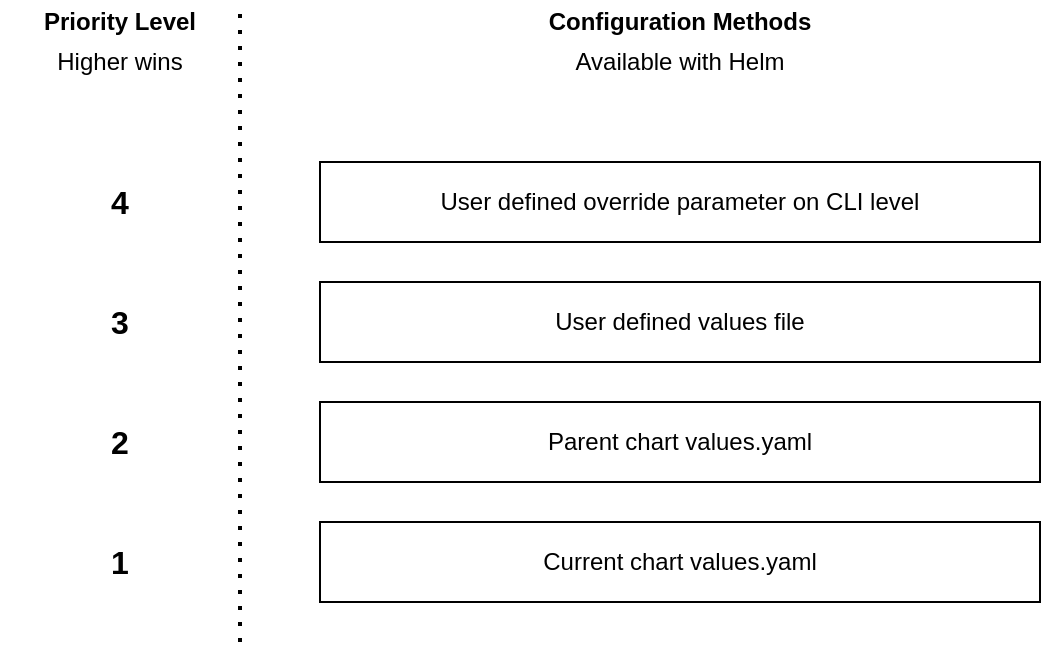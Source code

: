 <mxfile version="14.5.1" type="device" pages="3"><diagram id="1ffQzwrtDfosIx5xSuOS" name="Helm Config Hierarchy"><mxGraphModel dx="1422" dy="816" grid="1" gridSize="10" guides="1" tooltips="1" connect="1" arrows="1" fold="1" page="1" pageScale="1" pageWidth="850" pageHeight="1100" math="0" shadow="0"><root><mxCell id="0"/><mxCell id="1" parent="0"/><mxCell id="idVPdhmtvqc5hnMyCLCc-1" value="Current chart values.yaml" style="rounded=0;whiteSpace=wrap;html=1;" parent="1" vertex="1"><mxGeometry x="240" y="380" width="360" height="40" as="geometry"/></mxCell><mxCell id="idVPdhmtvqc5hnMyCLCc-2" value="" style="endArrow=none;dashed=1;html=1;dashPattern=1 3;strokeWidth=2;" parent="1" edge="1"><mxGeometry width="50" height="50" relative="1" as="geometry"><mxPoint x="200" y="440" as="sourcePoint"/><mxPoint x="200" y="120" as="targetPoint"/></mxGeometry></mxCell><mxCell id="idVPdhmtvqc5hnMyCLCc-3" value="Parent chart values.yaml" style="rounded=0;whiteSpace=wrap;html=1;" parent="1" vertex="1"><mxGeometry x="240" y="320" width="360" height="40" as="geometry"/></mxCell><mxCell id="idVPdhmtvqc5hnMyCLCc-4" value="User defined values file" style="rounded=0;whiteSpace=wrap;html=1;" parent="1" vertex="1"><mxGeometry x="240" y="260" width="360" height="40" as="geometry"/></mxCell><mxCell id="idVPdhmtvqc5hnMyCLCc-5" value="User defined override parameter on CLI level" style="rounded=0;whiteSpace=wrap;html=1;" parent="1" vertex="1"><mxGeometry x="240" y="200" width="360" height="40" as="geometry"/></mxCell><mxCell id="idVPdhmtvqc5hnMyCLCc-6" value="&lt;b&gt;Priority Level&lt;/b&gt;" style="text;html=1;strokeColor=none;fillColor=none;align=center;verticalAlign=middle;whiteSpace=wrap;rounded=0;" parent="1" vertex="1"><mxGeometry x="80" y="120" width="120" height="20" as="geometry"/></mxCell><mxCell id="idVPdhmtvqc5hnMyCLCc-7" value="Higher wins" style="text;html=1;strokeColor=none;fillColor=none;align=center;verticalAlign=middle;whiteSpace=wrap;rounded=0;" parent="1" vertex="1"><mxGeometry x="80" y="140" width="120" height="20" as="geometry"/></mxCell><mxCell id="idVPdhmtvqc5hnMyCLCc-8" value="1" style="text;html=1;strokeColor=none;fillColor=none;align=center;verticalAlign=middle;whiteSpace=wrap;rounded=0;fontSize=16;fontStyle=1" parent="1" vertex="1"><mxGeometry x="120" y="380" width="40" height="40" as="geometry"/></mxCell><mxCell id="idVPdhmtvqc5hnMyCLCc-9" value="2" style="text;html=1;strokeColor=none;fillColor=none;align=center;verticalAlign=middle;whiteSpace=wrap;rounded=0;fontSize=16;fontStyle=1" parent="1" vertex="1"><mxGeometry x="120" y="320" width="40" height="40" as="geometry"/></mxCell><mxCell id="idVPdhmtvqc5hnMyCLCc-10" value="3" style="text;html=1;strokeColor=none;fillColor=none;align=center;verticalAlign=middle;whiteSpace=wrap;rounded=0;fontSize=16;fontStyle=1" parent="1" vertex="1"><mxGeometry x="120" y="260" width="40" height="40" as="geometry"/></mxCell><mxCell id="idVPdhmtvqc5hnMyCLCc-11" value="4" style="text;html=1;strokeColor=none;fillColor=none;align=center;verticalAlign=middle;whiteSpace=wrap;rounded=0;fontSize=16;fontStyle=1" parent="1" vertex="1"><mxGeometry x="120" y="200" width="40" height="40" as="geometry"/></mxCell><mxCell id="idVPdhmtvqc5hnMyCLCc-16" value="&lt;b&gt;Configuration Methods&lt;/b&gt;" style="text;html=1;strokeColor=none;fillColor=none;align=center;verticalAlign=middle;whiteSpace=wrap;rounded=0;" parent="1" vertex="1"><mxGeometry x="340" y="120" width="160" height="20" as="geometry"/></mxCell><mxCell id="idVPdhmtvqc5hnMyCLCc-18" value="Available with Helm" style="text;html=1;strokeColor=none;fillColor=none;align=center;verticalAlign=middle;whiteSpace=wrap;rounded=0;" parent="1" vertex="1"><mxGeometry x="360" y="140" width="120" height="20" as="geometry"/></mxCell></root></mxGraphModel></diagram><diagram id="TL-7DIWvP5kmTEv3TNfI" name="Helm config lifecycle"><mxGraphModel dx="1422" dy="936" grid="1" gridSize="10" guides="1" tooltips="1" connect="1" arrows="1" fold="1" page="1" pageScale="1" pageWidth="850" pageHeight="1100" math="0" shadow="0"><root><mxCell id="QK39UFeiL7dGY8j1YNyO-0"/><mxCell id="QK39UFeiL7dGY8j1YNyO-1" parent="QK39UFeiL7dGY8j1YNyO-0"/><mxCell id="njMKNn-pG613qKtFA-wB-41" style="edgeStyle=orthogonalEdgeStyle;rounded=0;orthogonalLoop=1;jettySize=auto;html=1;exitX=0.5;exitY=1;exitDx=0;exitDy=0;entryX=0.5;entryY=0;entryDx=0;entryDy=0;fontSize=16;" edge="1" parent="QK39UFeiL7dGY8j1YNyO-1" source="QK39UFeiL7dGY8j1YNyO-2" target="njMKNn-pG613qKtFA-wB-29"><mxGeometry relative="1" as="geometry"/></mxCell><mxCell id="QK39UFeiL7dGY8j1YNyO-2" value="" style="rounded=0;whiteSpace=wrap;html=1;fontSize=16;fillColor=#dae8fc;strokeColor=#6c8ebf;" vertex="1" parent="QK39UFeiL7dGY8j1YNyO-1"><mxGeometry x="80" y="200" width="240" height="80" as="geometry"/></mxCell><mxCell id="njMKNn-pG613qKtFA-wB-3" value="" style="endArrow=none;dashed=1;html=1;dashPattern=1 3;strokeWidth=2;" edge="1" parent="QK39UFeiL7dGY8j1YNyO-1"><mxGeometry width="50" height="50" relative="1" as="geometry"><mxPoint x="360" y="680" as="sourcePoint"/><mxPoint x="360" y="120" as="targetPoint"/></mxGeometry></mxCell><mxCell id="njMKNn-pG613qKtFA-wB-4" value="&lt;b&gt;Customer values.yaml&lt;/b&gt;" style="text;html=1;strokeColor=none;fillColor=none;align=center;verticalAlign=middle;whiteSpace=wrap;rounded=0;" vertex="1" parent="QK39UFeiL7dGY8j1YNyO-1"><mxGeometry x="542.5" y="120" width="120" height="30" as="geometry"/></mxCell><mxCell id="njMKNn-pG613qKtFA-wB-5" value="&lt;b&gt;DX Helm chart&lt;/b&gt;" style="text;html=1;strokeColor=none;fillColor=none;align=center;verticalAlign=middle;whiteSpace=wrap;rounded=0;" vertex="1" parent="QK39UFeiL7dGY8j1YNyO-1"><mxGeometry x="140" y="120" width="120" height="20" as="geometry"/></mxCell><mxCell id="njMKNn-pG613qKtFA-wB-9" value="95_CFXX1 values.yaml" style="rounded=0;whiteSpace=wrap;html=1;fontSize=16;fillColor=#fff2cc;strokeColor=#d6b656;" vertex="1" parent="QK39UFeiL7dGY8j1YNyO-1"><mxGeometry x="95" y="220" width="210" height="40" as="geometry"/></mxCell><mxCell id="njMKNn-pG613qKtFA-wB-44" style="edgeStyle=orthogonalEdgeStyle;rounded=0;orthogonalLoop=1;jettySize=auto;html=1;exitX=0.5;exitY=1;exitDx=0;exitDy=0;entryX=0.5;entryY=0;entryDx=0;entryDy=0;fontSize=16;" edge="1" parent="QK39UFeiL7dGY8j1YNyO-1" source="njMKNn-pG613qKtFA-wB-15" target="njMKNn-pG613qKtFA-wB-16"><mxGeometry relative="1" as="geometry"/></mxCell><mxCell id="njMKNn-pG613qKtFA-wB-15" value="V1" style="rounded=0;whiteSpace=wrap;html=1;fontSize=16;fillColor=#d5e8d4;strokeColor=#82b366;" vertex="1" parent="QK39UFeiL7dGY8j1YNyO-1"><mxGeometry x="410" y="210" width="80" height="60" as="geometry"/></mxCell><mxCell id="njMKNn-pG613qKtFA-wB-45" style="edgeStyle=orthogonalEdgeStyle;rounded=0;orthogonalLoop=1;jettySize=auto;html=1;exitX=0.5;exitY=1;exitDx=0;exitDy=0;entryX=0.5;entryY=0;entryDx=0;entryDy=0;fontSize=16;" edge="1" parent="QK39UFeiL7dGY8j1YNyO-1" source="njMKNn-pG613qKtFA-wB-16" target="njMKNn-pG613qKtFA-wB-22"><mxGeometry relative="1" as="geometry"/></mxCell><mxCell id="njMKNn-pG613qKtFA-wB-16" value="V1" style="rounded=0;whiteSpace=wrap;html=1;fontSize=16;fillColor=#d5e8d4;strokeColor=#82b366;" vertex="1" parent="QK39UFeiL7dGY8j1YNyO-1"><mxGeometry x="410" y="330" width="80" height="60" as="geometry"/></mxCell><mxCell id="njMKNn-pG613qKtFA-wB-46" style="edgeStyle=orthogonalEdgeStyle;rounded=0;orthogonalLoop=1;jettySize=auto;html=1;exitX=0.5;exitY=1;exitDx=0;exitDy=0;entryX=0.5;entryY=0;entryDx=0;entryDy=0;fontSize=16;" edge="1" parent="QK39UFeiL7dGY8j1YNyO-1" source="njMKNn-pG613qKtFA-wB-22" target="njMKNn-pG613qKtFA-wB-28"><mxGeometry relative="1" as="geometry"/></mxCell><mxCell id="njMKNn-pG613qKtFA-wB-22" value="V2" style="rounded=0;whiteSpace=wrap;html=1;fontSize=16;fillColor=#d5e8d4;strokeColor=#82b366;" vertex="1" parent="QK39UFeiL7dGY8j1YNyO-1"><mxGeometry x="410" y="450" width="80" height="60" as="geometry"/></mxCell><mxCell id="njMKNn-pG613qKtFA-wB-28" value="V2..N" style="rounded=0;whiteSpace=wrap;html=1;fontSize=16;fillColor=#d5e8d4;strokeColor=#82b366;" vertex="1" parent="QK39UFeiL7dGY8j1YNyO-1"><mxGeometry x="410" y="570" width="80" height="60" as="geometry"/></mxCell><mxCell id="njMKNn-pG613qKtFA-wB-42" style="edgeStyle=orthogonalEdgeStyle;rounded=0;orthogonalLoop=1;jettySize=auto;html=1;exitX=0.5;exitY=1;exitDx=0;exitDy=0;entryX=0.5;entryY=0;entryDx=0;entryDy=0;fontSize=16;" edge="1" parent="QK39UFeiL7dGY8j1YNyO-1" source="njMKNn-pG613qKtFA-wB-29" target="njMKNn-pG613qKtFA-wB-33"><mxGeometry relative="1" as="geometry"/></mxCell><mxCell id="njMKNn-pG613qKtFA-wB-29" value="" style="rounded=0;whiteSpace=wrap;html=1;fontSize=16;fillColor=#dae8fc;strokeColor=#6c8ebf;" vertex="1" parent="QK39UFeiL7dGY8j1YNyO-1"><mxGeometry x="80" y="320" width="240" height="80" as="geometry"/></mxCell><mxCell id="njMKNn-pG613qKtFA-wB-30" value="95_CFXX2 values.yaml" style="rounded=0;whiteSpace=wrap;html=1;fontSize=16;fillColor=#fff2cc;strokeColor=#d6b656;" vertex="1" parent="QK39UFeiL7dGY8j1YNyO-1"><mxGeometry x="95" y="340" width="210" height="40" as="geometry"/></mxCell><mxCell id="njMKNn-pG613qKtFA-wB-43" style="edgeStyle=orthogonalEdgeStyle;rounded=0;orthogonalLoop=1;jettySize=auto;html=1;exitX=0.5;exitY=1;exitDx=0;exitDy=0;entryX=0.5;entryY=0;entryDx=0;entryDy=0;fontSize=16;" edge="1" parent="QK39UFeiL7dGY8j1YNyO-1" source="njMKNn-pG613qKtFA-wB-33" target="njMKNn-pG613qKtFA-wB-37"><mxGeometry relative="1" as="geometry"/></mxCell><mxCell id="njMKNn-pG613qKtFA-wB-33" value="" style="rounded=0;whiteSpace=wrap;html=1;fontSize=16;fillColor=#dae8fc;strokeColor=#6c8ebf;" vertex="1" parent="QK39UFeiL7dGY8j1YNyO-1"><mxGeometry x="80" y="440" width="240" height="80" as="geometry"/></mxCell><mxCell id="njMKNn-pG613qKtFA-wB-34" value="95_CFXX3 values.yaml" style="rounded=0;whiteSpace=wrap;html=1;fontSize=16;fillColor=#fff2cc;strokeColor=#d6b656;" vertex="1" parent="QK39UFeiL7dGY8j1YNyO-1"><mxGeometry x="95" y="460" width="210" height="40" as="geometry"/></mxCell><mxCell id="njMKNn-pG613qKtFA-wB-37" value="" style="rounded=0;whiteSpace=wrap;html=1;fontSize=16;fillColor=#dae8fc;strokeColor=#6c8ebf;" vertex="1" parent="QK39UFeiL7dGY8j1YNyO-1"><mxGeometry x="80" y="560" width="240" height="80" as="geometry"/></mxCell><mxCell id="njMKNn-pG613qKtFA-wB-38" value="95_CFXXN values.yaml" style="rounded=0;whiteSpace=wrap;html=1;fontSize=16;fillColor=#fff2cc;strokeColor=#d6b656;" vertex="1" parent="QK39UFeiL7dGY8j1YNyO-1"><mxGeometry x="95" y="580" width="210" height="40" as="geometry"/></mxCell><mxCell id="njMKNn-pG613qKtFA-wB-47" value="&lt;font style=&quot;font-size: 14px&quot;&gt;&lt;b&gt;no changes&lt;/b&gt;&lt;/font&gt;" style="rounded=0;whiteSpace=wrap;html=1;fontSize=16;fillColor=#f5f5f5;strokeColor=#666666;fontColor=#333333;" vertex="1" parent="QK39UFeiL7dGY8j1YNyO-1"><mxGeometry x="400" y="280" width="100" height="30" as="geometry"/></mxCell><mxCell id="njMKNn-pG613qKtFA-wB-48" value="&lt;font style=&quot;font-size: 14px&quot;&gt;&lt;b&gt;changes&lt;/b&gt;&lt;/font&gt;" style="rounded=0;whiteSpace=wrap;html=1;fontSize=16;fillColor=#f5f5f5;strokeColor=#666666;fontColor=#333333;" vertex="1" parent="QK39UFeiL7dGY8j1YNyO-1"><mxGeometry x="400" y="400" width="100" height="30" as="geometry"/></mxCell><mxCell id="njMKNn-pG613qKtFA-wB-49" value="&lt;font style=&quot;font-size: 14px&quot;&gt;&lt;b&gt;(no) changes&lt;/b&gt;&lt;/font&gt;" style="rounded=0;whiteSpace=wrap;html=1;fontSize=16;fillColor=#f5f5f5;strokeColor=#666666;fontColor=#333333;" vertex="1" parent="QK39UFeiL7dGY8j1YNyO-1"><mxGeometry x="400" y="520" width="100" height="30" as="geometry"/></mxCell><mxCell id="njMKNn-pG613qKtFA-wB-53" style="edgeStyle=orthogonalEdgeStyle;rounded=0;orthogonalLoop=1;jettySize=auto;html=1;exitX=0;exitY=0.5;exitDx=0;exitDy=0;entryX=1;entryY=0.5;entryDx=0;entryDy=0;fontSize=16;" edge="1" parent="QK39UFeiL7dGY8j1YNyO-1" source="njMKNn-pG613qKtFA-wB-52" target="njMKNn-pG613qKtFA-wB-15"><mxGeometry relative="1" as="geometry"/></mxCell><mxCell id="njMKNn-pG613qKtFA-wB-52" value="Initial version, e.g. customized pod numbers" style="rounded=0;whiteSpace=wrap;html=1;fontSize=16;fillColor=#f5f5f5;strokeColor=#666666;fontColor=#333333;" vertex="1" parent="QK39UFeiL7dGY8j1YNyO-1"><mxGeometry x="560" y="210" width="240" height="60" as="geometry"/></mxCell><mxCell id="njMKNn-pG613qKtFA-wB-58" style="edgeStyle=orthogonalEdgeStyle;rounded=0;orthogonalLoop=1;jettySize=auto;html=1;exitX=0;exitY=0.5;exitDx=0;exitDy=0;entryX=1;entryY=0.5;entryDx=0;entryDy=0;fontSize=16;" edge="1" parent="QK39UFeiL7dGY8j1YNyO-1" source="njMKNn-pG613qKtFA-wB-59"><mxGeometry relative="1" as="geometry"><mxPoint x="490" y="360" as="targetPoint"/></mxGeometry></mxCell><mxCell id="njMKNn-pG613qKtFA-wB-59" value="Same as before, customer may not require changes" style="rounded=0;whiteSpace=wrap;html=1;fontSize=16;fillColor=#f5f5f5;strokeColor=#666666;fontColor=#333333;" vertex="1" parent="QK39UFeiL7dGY8j1YNyO-1"><mxGeometry x="560" y="330" width="240" height="60" as="geometry"/></mxCell><mxCell id="njMKNn-pG613qKtFA-wB-60" style="edgeStyle=orthogonalEdgeStyle;rounded=0;orthogonalLoop=1;jettySize=auto;html=1;exitX=0;exitY=0.5;exitDx=0;exitDy=0;entryX=1;entryY=0.5;entryDx=0;entryDy=0;fontSize=16;" edge="1" parent="QK39UFeiL7dGY8j1YNyO-1" source="njMKNn-pG613qKtFA-wB-61"><mxGeometry relative="1" as="geometry"><mxPoint x="490" y="480" as="targetPoint"/></mxGeometry></mxCell><mxCell id="njMKNn-pG613qKtFA-wB-61" value="Customer further customized dx deployment, e.g. thresholds" style="rounded=0;whiteSpace=wrap;html=1;fontSize=16;fillColor=#f5f5f5;strokeColor=#666666;fontColor=#333333;" vertex="1" parent="QK39UFeiL7dGY8j1YNyO-1"><mxGeometry x="560" y="450" width="240" height="60" as="geometry"/></mxCell><mxCell id="njMKNn-pG613qKtFA-wB-63" style="edgeStyle=orthogonalEdgeStyle;rounded=0;orthogonalLoop=1;jettySize=auto;html=1;exitX=0;exitY=0.5;exitDx=0;exitDy=0;entryX=1;entryY=0.5;entryDx=0;entryDy=0;fontSize=16;" edge="1" parent="QK39UFeiL7dGY8j1YNyO-1" source="njMKNn-pG613qKtFA-wB-64"><mxGeometry relative="1" as="geometry"><mxPoint x="490" y="600" as="targetPoint"/></mxGeometry></mxCell><mxCell id="njMKNn-pG613qKtFA-wB-64" value="Depending on customer needs" style="rounded=0;whiteSpace=wrap;html=1;fontSize=16;fillColor=#f5f5f5;strokeColor=#666666;fontColor=#333333;" vertex="1" parent="QK39UFeiL7dGY8j1YNyO-1"><mxGeometry x="560" y="570" width="240" height="60" as="geometry"/></mxCell><mxCell id="njMKNn-pG613qKtFA-wB-65" value="" style="shape=curlyBracket;whiteSpace=wrap;html=1;rounded=1;fontSize=16;rotation=-90;" vertex="1" parent="QK39UFeiL7dGY8j1YNyO-1"><mxGeometry x="185" y="575" width="30" height="250" as="geometry"/></mxCell><mxCell id="njMKNn-pG613qKtFA-wB-66" value="" style="shape=curlyBracket;whiteSpace=wrap;html=1;rounded=1;fontSize=16;rotation=-90;" vertex="1" parent="QK39UFeiL7dGY8j1YNyO-1"><mxGeometry x="587.5" y="497.5" width="30" height="405" as="geometry"/></mxCell><mxCell id="njMKNn-pG613qKtFA-wB-67" value="Maintained by HCL throughout every release, contains working defeaults" style="rounded=0;whiteSpace=wrap;html=1;fontSize=16;fillColor=#f5f5f5;strokeColor=#666666;fontColor=#333333;" vertex="1" parent="QK39UFeiL7dGY8j1YNyO-1"><mxGeometry x="80" y="720" width="240" height="80" as="geometry"/></mxCell><mxCell id="njMKNn-pG613qKtFA-wB-68" value="Maintained by the customer, contains custom settings for specific use cases" style="rounded=0;whiteSpace=wrap;html=1;fontSize=16;fillColor=#f5f5f5;strokeColor=#666666;fontColor=#333333;" vertex="1" parent="QK39UFeiL7dGY8j1YNyO-1"><mxGeometry x="482.5" y="720" width="240" height="80" as="geometry"/></mxCell></root></mxGraphModel></diagram><diagram id="O6cgWDnhRhXEHZttzwzJ" name="Updating AC"><mxGraphModel dx="981" dy="563" grid="1" gridSize="10" guides="1" tooltips="1" connect="1" arrows="1" fold="1" page="1" pageScale="1" pageWidth="850" pageHeight="1100" math="0" shadow="0"><root><mxCell id="ooQLxUMlFvBqrnUeGkJ9-0"/><mxCell id="ooQLxUMlFvBqrnUeGkJ9-1" parent="ooQLxUMlFvBqrnUeGkJ9-0"/><mxCell id="ooQLxUMlFvBqrnUeGkJ9-4" style="edgeStyle=orthogonalEdgeStyle;rounded=0;orthogonalLoop=1;jettySize=auto;html=1;exitX=0.5;exitY=1;exitDx=0;exitDy=0;entryX=0.5;entryY=0;entryDx=0;entryDy=0;" edge="1" parent="ooQLxUMlFvBqrnUeGkJ9-1" source="ooQLxUMlFvBqrnUeGkJ9-2" target="ooQLxUMlFvBqrnUeGkJ9-3"><mxGeometry relative="1" as="geometry"/></mxCell><mxCell id="ooQLxUMlFvBqrnUeGkJ9-2" value="Helm upgrade /&lt;br&gt;dxctl update" style="rounded=0;whiteSpace=wrap;html=1;fontStyle=1" vertex="1" parent="ooQLxUMlFvBqrnUeGkJ9-1"><mxGeometry x="360" y="120" width="120" height="40" as="geometry"/></mxCell><mxCell id="ooQLxUMlFvBqrnUeGkJ9-3" value="" style="rounded=0;whiteSpace=wrap;html=1;" vertex="1" parent="ooQLxUMlFvBqrnUeGkJ9-1"><mxGeometry x="360" y="200" width="120" height="40" as="geometry"/></mxCell></root></mxGraphModel></diagram></mxfile>